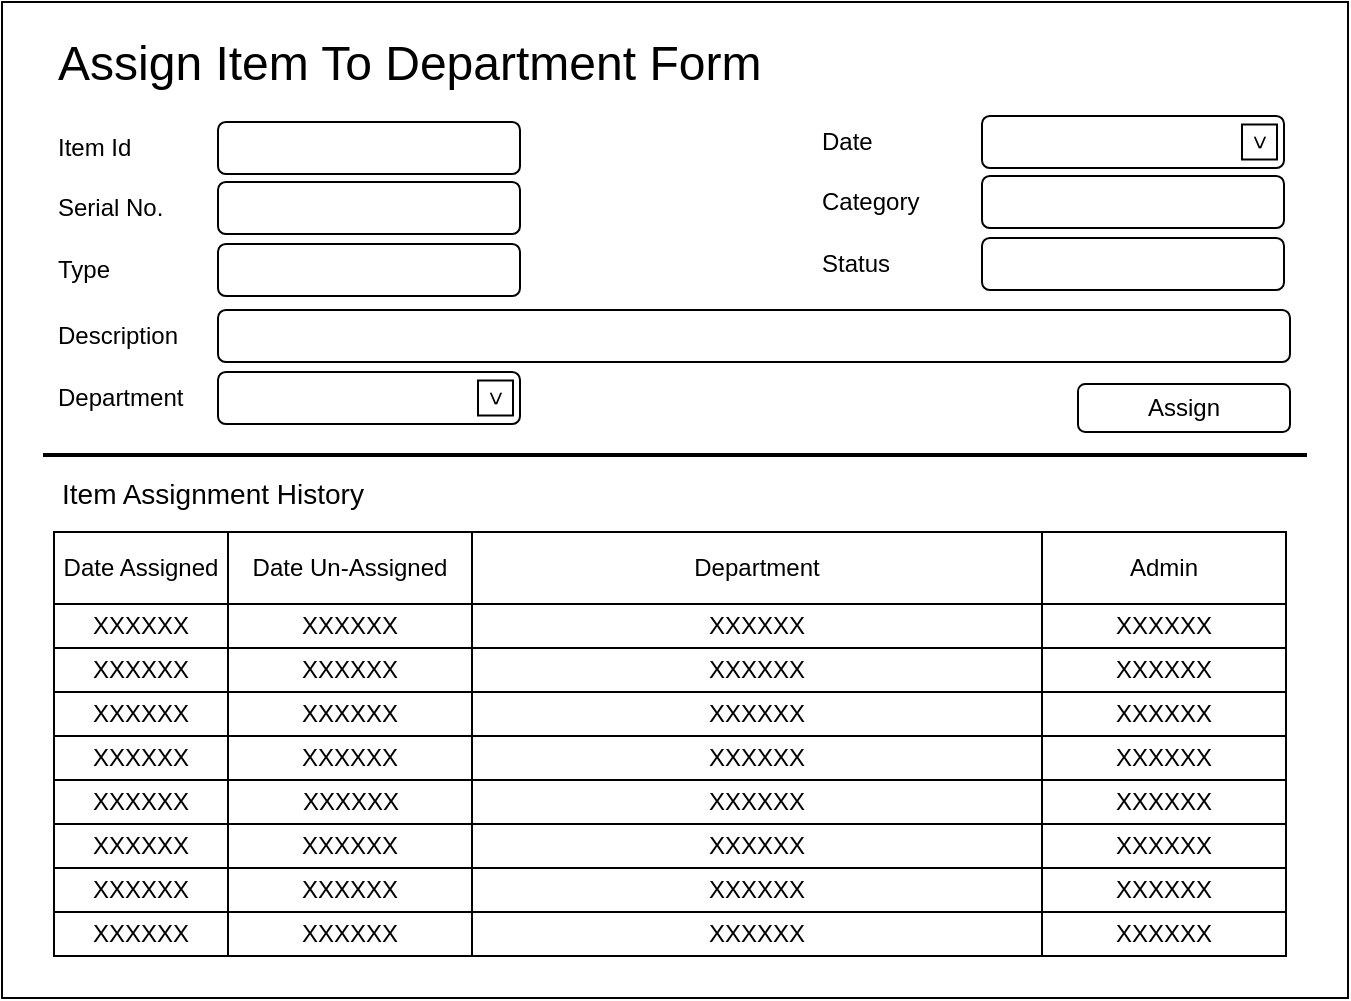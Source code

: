 <mxfile version="12.4.2" type="device" pages="1"><diagram id="nNfNXu-WG19YWjzoa8Jk" name="Page-1"><mxGraphModel dx="1086" dy="494" grid="0" gridSize="10" guides="1" tooltips="1" connect="1" arrows="1" fold="1" page="1" pageScale="1" pageWidth="850" pageHeight="1100" math="0" shadow="0"><root><mxCell id="0"/><mxCell id="1" parent="0"/><mxCell id="N9eJ0ozq8aaQLGvf90bj-3" value="" style="rounded=0;whiteSpace=wrap;html=1;" parent="1" vertex="1"><mxGeometry x="56" y="80" width="673" height="498" as="geometry"/></mxCell><mxCell id="N9eJ0ozq8aaQLGvf90bj-4" value="" style="rounded=1;whiteSpace=wrap;html=1;" parent="1" vertex="1"><mxGeometry x="164" y="140" width="151" height="26" as="geometry"/></mxCell><mxCell id="N9eJ0ozq8aaQLGvf90bj-5" value="Item Id" style="text;html=1;strokeColor=none;fillColor=none;align=left;verticalAlign=middle;whiteSpace=wrap;rounded=0;" parent="1" vertex="1"><mxGeometry x="82" y="143" width="40" height="20" as="geometry"/></mxCell><mxCell id="N9eJ0ozq8aaQLGvf90bj-7" value="Serial No." style="text;html=1;strokeColor=none;fillColor=none;align=left;verticalAlign=middle;whiteSpace=wrap;rounded=0;" parent="1" vertex="1"><mxGeometry x="82" y="173" width="74" height="20" as="geometry"/></mxCell><mxCell id="N9eJ0ozq8aaQLGvf90bj-10" value="" style="rounded=1;whiteSpace=wrap;html=1;" parent="1" vertex="1"><mxGeometry x="164" y="170" width="151" height="26" as="geometry"/></mxCell><mxCell id="N9eJ0ozq8aaQLGvf90bj-11" value="Date" style="text;html=1;strokeColor=none;fillColor=none;align=left;verticalAlign=middle;whiteSpace=wrap;rounded=0;" parent="1" vertex="1"><mxGeometry x="464" y="140" width="40" height="20" as="geometry"/></mxCell><mxCell id="N9eJ0ozq8aaQLGvf90bj-12" value="" style="rounded=1;whiteSpace=wrap;html=1;" parent="1" vertex="1"><mxGeometry x="546" y="137" width="151" height="26" as="geometry"/></mxCell><mxCell id="N9eJ0ozq8aaQLGvf90bj-17" value="Category" style="text;html=1;strokeColor=none;fillColor=none;align=left;verticalAlign=middle;whiteSpace=wrap;rounded=0;" parent="1" vertex="1"><mxGeometry x="464" y="170" width="74" height="20" as="geometry"/></mxCell><mxCell id="N9eJ0ozq8aaQLGvf90bj-18" value="" style="rounded=1;whiteSpace=wrap;html=1;" parent="1" vertex="1"><mxGeometry x="546" y="167" width="151" height="26" as="geometry"/></mxCell><mxCell id="N9eJ0ozq8aaQLGvf90bj-19" value="Type" style="text;html=1;strokeColor=none;fillColor=none;align=left;verticalAlign=middle;whiteSpace=wrap;rounded=0;" parent="1" vertex="1"><mxGeometry x="82" y="204" width="74" height="20" as="geometry"/></mxCell><mxCell id="N9eJ0ozq8aaQLGvf90bj-20" value="" style="rounded=1;whiteSpace=wrap;html=1;" parent="1" vertex="1"><mxGeometry x="164" y="201" width="151" height="26" as="geometry"/></mxCell><mxCell id="N9eJ0ozq8aaQLGvf90bj-21" value="Description" style="text;html=1;strokeColor=none;fillColor=none;align=left;verticalAlign=middle;whiteSpace=wrap;rounded=0;" parent="1" vertex="1"><mxGeometry x="82" y="237" width="74" height="20" as="geometry"/></mxCell><mxCell id="N9eJ0ozq8aaQLGvf90bj-22" value="" style="rounded=1;whiteSpace=wrap;html=1;" parent="1" vertex="1"><mxGeometry x="164" y="234" width="536" height="26" as="geometry"/></mxCell><mxCell id="N9eJ0ozq8aaQLGvf90bj-23" value="Status" style="text;html=1;strokeColor=none;fillColor=none;align=left;verticalAlign=middle;whiteSpace=wrap;rounded=0;" parent="1" vertex="1"><mxGeometry x="464" y="201" width="74" height="20" as="geometry"/></mxCell><mxCell id="N9eJ0ozq8aaQLGvf90bj-24" value="" style="rounded=1;whiteSpace=wrap;html=1;" parent="1" vertex="1"><mxGeometry x="546" y="198" width="151" height="26" as="geometry"/></mxCell><mxCell id="N9eJ0ozq8aaQLGvf90bj-25" value="&amp;gt;" style="whiteSpace=wrap;html=1;aspect=fixed;align=center;rotation=90;" parent="1" vertex="1"><mxGeometry x="676" y="141.25" width="17.5" height="17.5" as="geometry"/></mxCell><mxCell id="N9eJ0ozq8aaQLGvf90bj-27" value="Assign" style="rounded=1;whiteSpace=wrap;html=1;" parent="1" vertex="1"><mxGeometry x="594" y="271" width="106" height="24" as="geometry"/></mxCell><mxCell id="N9eJ0ozq8aaQLGvf90bj-30" value="" style="rounded=0;whiteSpace=wrap;html=1;" parent="1" vertex="1"><mxGeometry x="77" y="306" width="631" height="1" as="geometry"/></mxCell><mxCell id="N9eJ0ozq8aaQLGvf90bj-31" value="&lt;font style=&quot;font-size: 24px&quot;&gt;Assign Item To Department Form&lt;/font&gt;" style="text;html=1;strokeColor=none;fillColor=none;align=left;verticalAlign=middle;whiteSpace=wrap;rounded=0;" parent="1" vertex="1"><mxGeometry x="82" y="101" width="438" height="20" as="geometry"/></mxCell><mxCell id="N9eJ0ozq8aaQLGvf90bj-32" value="&lt;font style=&quot;font-size: 14px&quot;&gt;Item Assignment History&lt;/font&gt;" style="text;html=1;strokeColor=none;fillColor=none;align=left;verticalAlign=middle;whiteSpace=wrap;rounded=0;" parent="1" vertex="1"><mxGeometry x="84" y="316" width="416" height="20" as="geometry"/></mxCell><mxCell id="N9eJ0ozq8aaQLGvf90bj-34" value="Date Assigned" style="rounded=0;whiteSpace=wrap;html=1;" parent="1" vertex="1"><mxGeometry x="82" y="345" width="87" height="36" as="geometry"/></mxCell><mxCell id="N9eJ0ozq8aaQLGvf90bj-35" value="Date Un-Assigned" style="rounded=0;whiteSpace=wrap;html=1;" parent="1" vertex="1"><mxGeometry x="169" y="345" width="122" height="36" as="geometry"/></mxCell><mxCell id="N9eJ0ozq8aaQLGvf90bj-37" value="Department" style="rounded=0;whiteSpace=wrap;html=1;" parent="1" vertex="1"><mxGeometry x="291" y="345" width="285" height="36" as="geometry"/></mxCell><mxCell id="N9eJ0ozq8aaQLGvf90bj-40" value="Admin" style="rounded=0;whiteSpace=wrap;html=1;" parent="1" vertex="1"><mxGeometry x="576" y="345" width="122" height="36" as="geometry"/></mxCell><mxCell id="N9eJ0ozq8aaQLGvf90bj-41" value="XXXXXX" style="rounded=0;whiteSpace=wrap;html=1;" parent="1" vertex="1"><mxGeometry x="82" y="381" width="87" height="22" as="geometry"/></mxCell><mxCell id="N9eJ0ozq8aaQLGvf90bj-42" value="XXXXXX" style="rounded=0;whiteSpace=wrap;html=1;" parent="1" vertex="1"><mxGeometry x="169" y="381" width="122" height="22" as="geometry"/></mxCell><mxCell id="N9eJ0ozq8aaQLGvf90bj-44" value="XXXXXX" style="rounded=0;whiteSpace=wrap;html=1;" parent="1" vertex="1"><mxGeometry x="291" y="381" width="285" height="22" as="geometry"/></mxCell><mxCell id="N9eJ0ozq8aaQLGvf90bj-46" value="XXXXXX" style="rounded=0;whiteSpace=wrap;html=1;" parent="1" vertex="1"><mxGeometry x="576" y="381" width="122" height="22" as="geometry"/></mxCell><mxCell id="N9eJ0ozq8aaQLGvf90bj-47" value="XXXXXX" style="rounded=0;whiteSpace=wrap;html=1;" parent="1" vertex="1"><mxGeometry x="82" y="403" width="87" height="22" as="geometry"/></mxCell><mxCell id="N9eJ0ozq8aaQLGvf90bj-48" value="XXXXXX" style="rounded=0;whiteSpace=wrap;html=1;" parent="1" vertex="1"><mxGeometry x="169" y="403" width="122" height="22" as="geometry"/></mxCell><mxCell id="N9eJ0ozq8aaQLGvf90bj-50" value="XXXXXX" style="rounded=0;whiteSpace=wrap;html=1;" parent="1" vertex="1"><mxGeometry x="291" y="403" width="285" height="22" as="geometry"/></mxCell><mxCell id="N9eJ0ozq8aaQLGvf90bj-52" value="XXXXXX" style="rounded=0;whiteSpace=wrap;html=1;" parent="1" vertex="1"><mxGeometry x="576" y="403" width="122" height="22" as="geometry"/></mxCell><mxCell id="N9eJ0ozq8aaQLGvf90bj-53" value="XXXXXX" style="rounded=0;whiteSpace=wrap;html=1;" parent="1" vertex="1"><mxGeometry x="82" y="425" width="87" height="22" as="geometry"/></mxCell><mxCell id="N9eJ0ozq8aaQLGvf90bj-54" value="XXXXXX" style="rounded=0;whiteSpace=wrap;html=1;" parent="1" vertex="1"><mxGeometry x="169" y="425" width="122" height="22" as="geometry"/></mxCell><mxCell id="N9eJ0ozq8aaQLGvf90bj-56" value="XXXXXX" style="rounded=0;whiteSpace=wrap;html=1;" parent="1" vertex="1"><mxGeometry x="291" y="425" width="285" height="22" as="geometry"/></mxCell><mxCell id="N9eJ0ozq8aaQLGvf90bj-58" value="XXXXXX" style="rounded=0;whiteSpace=wrap;html=1;" parent="1" vertex="1"><mxGeometry x="576" y="425" width="122" height="22" as="geometry"/></mxCell><mxCell id="N9eJ0ozq8aaQLGvf90bj-71" value="XXXXXX" style="rounded=0;whiteSpace=wrap;html=1;" parent="1" vertex="1"><mxGeometry x="82" y="447" width="87" height="22" as="geometry"/></mxCell><mxCell id="N9eJ0ozq8aaQLGvf90bj-72" value="XXXXXX" style="rounded=0;whiteSpace=wrap;html=1;" parent="1" vertex="1"><mxGeometry x="169" y="447" width="122" height="22" as="geometry"/></mxCell><mxCell id="N9eJ0ozq8aaQLGvf90bj-74" value="XXXXXX" style="rounded=0;whiteSpace=wrap;html=1;" parent="1" vertex="1"><mxGeometry x="291" y="447" width="285" height="22" as="geometry"/></mxCell><mxCell id="N9eJ0ozq8aaQLGvf90bj-76" value="XXXXXX" style="rounded=0;whiteSpace=wrap;html=1;" parent="1" vertex="1"><mxGeometry x="576" y="447" width="122" height="22" as="geometry"/></mxCell><mxCell id="N9eJ0ozq8aaQLGvf90bj-77" value="XXXXXX" style="rounded=0;whiteSpace=wrap;html=1;" parent="1" vertex="1"><mxGeometry x="82" y="469" width="87" height="22" as="geometry"/></mxCell><mxCell id="N9eJ0ozq8aaQLGvf90bj-78" value="XXXXXX" style="rounded=0;whiteSpace=wrap;html=1;" parent="1" vertex="1"><mxGeometry x="169" y="469" width="123" height="22" as="geometry"/></mxCell><mxCell id="N9eJ0ozq8aaQLGvf90bj-80" value="XXXXXX" style="rounded=0;whiteSpace=wrap;html=1;" parent="1" vertex="1"><mxGeometry x="291" y="469" width="285" height="22" as="geometry"/></mxCell><mxCell id="N9eJ0ozq8aaQLGvf90bj-82" value="XXXXXX" style="rounded=0;whiteSpace=wrap;html=1;" parent="1" vertex="1"><mxGeometry x="576" y="469" width="122" height="22" as="geometry"/></mxCell><mxCell id="N9eJ0ozq8aaQLGvf90bj-83" value="XXXXXX" style="rounded=0;whiteSpace=wrap;html=1;" parent="1" vertex="1"><mxGeometry x="82" y="491" width="87" height="22" as="geometry"/></mxCell><mxCell id="N9eJ0ozq8aaQLGvf90bj-84" value="XXXXXX" style="rounded=0;whiteSpace=wrap;html=1;" parent="1" vertex="1"><mxGeometry x="169" y="491" width="122" height="22" as="geometry"/></mxCell><mxCell id="N9eJ0ozq8aaQLGvf90bj-86" value="XXXXXX" style="rounded=0;whiteSpace=wrap;html=1;" parent="1" vertex="1"><mxGeometry x="291" y="491" width="285" height="22" as="geometry"/></mxCell><mxCell id="N9eJ0ozq8aaQLGvf90bj-88" value="XXXXXX" style="rounded=0;whiteSpace=wrap;html=1;" parent="1" vertex="1"><mxGeometry x="576" y="491" width="122" height="22" as="geometry"/></mxCell><mxCell id="N9eJ0ozq8aaQLGvf90bj-89" value="XXXXXX" style="rounded=0;whiteSpace=wrap;html=1;" parent="1" vertex="1"><mxGeometry x="82" y="513" width="87" height="22" as="geometry"/></mxCell><mxCell id="N9eJ0ozq8aaQLGvf90bj-90" value="XXXXXX" style="rounded=0;whiteSpace=wrap;html=1;" parent="1" vertex="1"><mxGeometry x="169" y="513" width="122" height="22" as="geometry"/></mxCell><mxCell id="N9eJ0ozq8aaQLGvf90bj-92" value="XXXXXX" style="rounded=0;whiteSpace=wrap;html=1;" parent="1" vertex="1"><mxGeometry x="291" y="513" width="285" height="22" as="geometry"/></mxCell><mxCell id="N9eJ0ozq8aaQLGvf90bj-94" value="XXXXXX" style="rounded=0;whiteSpace=wrap;html=1;" parent="1" vertex="1"><mxGeometry x="576" y="513" width="122" height="22" as="geometry"/></mxCell><mxCell id="N9eJ0ozq8aaQLGvf90bj-101" value="XXXXXX" style="rounded=0;whiteSpace=wrap;html=1;" parent="1" vertex="1"><mxGeometry x="82" y="535" width="87" height="22" as="geometry"/></mxCell><mxCell id="N9eJ0ozq8aaQLGvf90bj-102" value="XXXXXX" style="rounded=0;whiteSpace=wrap;html=1;" parent="1" vertex="1"><mxGeometry x="169" y="535" width="122" height="22" as="geometry"/></mxCell><mxCell id="N9eJ0ozq8aaQLGvf90bj-104" value="XXXXXX" style="rounded=0;whiteSpace=wrap;html=1;" parent="1" vertex="1"><mxGeometry x="291" y="535" width="285" height="22" as="geometry"/></mxCell><mxCell id="N9eJ0ozq8aaQLGvf90bj-106" value="XXXXXX" style="rounded=0;whiteSpace=wrap;html=1;" parent="1" vertex="1"><mxGeometry x="576" y="535" width="122" height="22" as="geometry"/></mxCell><mxCell id="3vXd6yUN8uZz8PY4INLZ-1" value="Department" style="text;html=1;strokeColor=none;fillColor=none;align=left;verticalAlign=middle;whiteSpace=wrap;rounded=0;" vertex="1" parent="1"><mxGeometry x="82" y="268" width="74" height="20" as="geometry"/></mxCell><mxCell id="3vXd6yUN8uZz8PY4INLZ-2" value="" style="rounded=1;whiteSpace=wrap;html=1;" vertex="1" parent="1"><mxGeometry x="164" y="265" width="151" height="26" as="geometry"/></mxCell><mxCell id="3vXd6yUN8uZz8PY4INLZ-3" value="&amp;gt;" style="whiteSpace=wrap;html=1;aspect=fixed;align=center;rotation=90;" vertex="1" parent="1"><mxGeometry x="294" y="269.25" width="17.5" height="17.5" as="geometry"/></mxCell></root></mxGraphModel></diagram></mxfile>